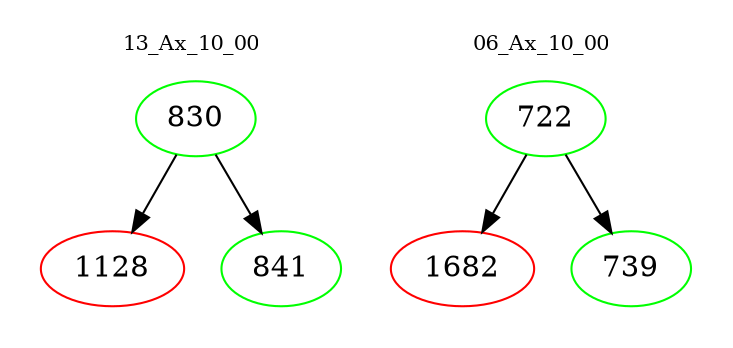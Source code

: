 digraph{
subgraph cluster_0 {
color = white
label = "13_Ax_10_00";
fontsize=10;
T0_830 [label="830", color="green"]
T0_830 -> T0_1128 [color="black"]
T0_1128 [label="1128", color="red"]
T0_830 -> T0_841 [color="black"]
T0_841 [label="841", color="green"]
}
subgraph cluster_1 {
color = white
label = "06_Ax_10_00";
fontsize=10;
T1_722 [label="722", color="green"]
T1_722 -> T1_1682 [color="black"]
T1_1682 [label="1682", color="red"]
T1_722 -> T1_739 [color="black"]
T1_739 [label="739", color="green"]
}
}
